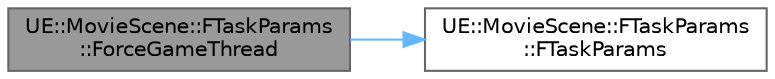 digraph "UE::MovieScene::FTaskParams::ForceGameThread"
{
 // INTERACTIVE_SVG=YES
 // LATEX_PDF_SIZE
  bgcolor="transparent";
  edge [fontname=Helvetica,fontsize=10,labelfontname=Helvetica,labelfontsize=10];
  node [fontname=Helvetica,fontsize=10,shape=box,height=0.2,width=0.4];
  rankdir="LR";
  Node1 [id="Node000001",label="UE::MovieScene::FTaskParams\l::ForceGameThread",height=0.2,width=0.4,color="gray40", fillcolor="grey60", style="filled", fontcolor="black",tooltip="Force this task to run on the game thread."];
  Node1 -> Node2 [id="edge1_Node000001_Node000002",color="steelblue1",style="solid",tooltip=" "];
  Node2 [id="Node000002",label="UE::MovieScene::FTaskParams\l::FTaskParams",height=0.2,width=0.4,color="grey40", fillcolor="white", style="filled",URL="$dd/d62/structUE_1_1MovieScene_1_1FTaskParams.html#a060c77f2f865be908464b1a81beeddd3",tooltip=" "];
}
